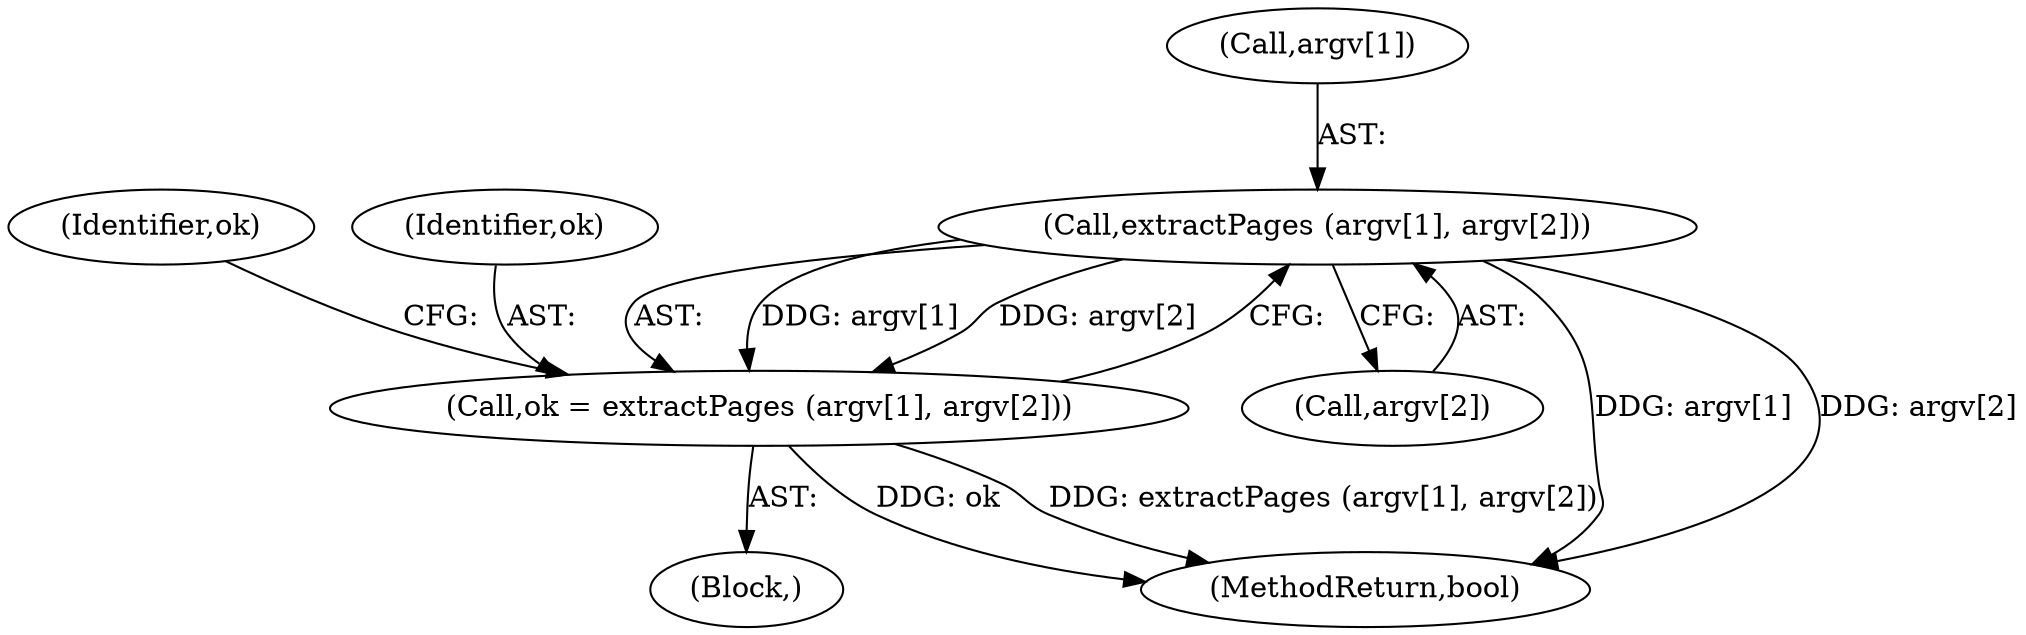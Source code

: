 digraph "0_poppler_61f79b8447c3ac8ab5a26e79e0c28053ffdccf75@array" {
"1000222" [label="(Call,extractPages (argv[1], argv[2]))"];
"1000220" [label="(Call,ok = extractPages (argv[1], argv[2]))"];
"1000103" [label="(Block,)"];
"1000230" [label="(Identifier,ok)"];
"1000221" [label="(Identifier,ok)"];
"1000226" [label="(Call,argv[2])"];
"1000222" [label="(Call,extractPages (argv[1], argv[2]))"];
"1000223" [label="(Call,argv[1])"];
"1000220" [label="(Call,ok = extractPages (argv[1], argv[2]))"];
"1000240" [label="(MethodReturn,bool)"];
"1000222" -> "1000220"  [label="AST: "];
"1000222" -> "1000226"  [label="CFG: "];
"1000223" -> "1000222"  [label="AST: "];
"1000226" -> "1000222"  [label="AST: "];
"1000220" -> "1000222"  [label="CFG: "];
"1000222" -> "1000240"  [label="DDG: argv[1]"];
"1000222" -> "1000240"  [label="DDG: argv[2]"];
"1000222" -> "1000220"  [label="DDG: argv[1]"];
"1000222" -> "1000220"  [label="DDG: argv[2]"];
"1000220" -> "1000103"  [label="AST: "];
"1000221" -> "1000220"  [label="AST: "];
"1000230" -> "1000220"  [label="CFG: "];
"1000220" -> "1000240"  [label="DDG: ok"];
"1000220" -> "1000240"  [label="DDG: extractPages (argv[1], argv[2])"];
}
